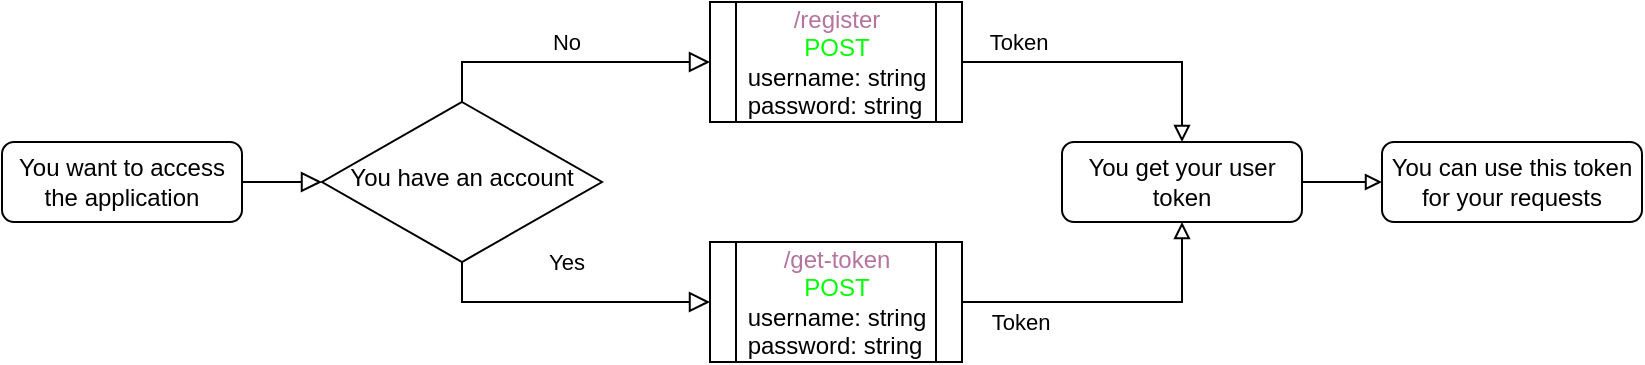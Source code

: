 <mxfile version="15.9.6" type="device"><diagram id="C5RBs43oDa-KdzZeNtuy" name="Page-1"><mxGraphModel dx="1185" dy="693" grid="1" gridSize="10" guides="1" tooltips="1" connect="1" arrows="1" fold="1" page="1" pageScale="1" pageWidth="827" pageHeight="1169" math="0" shadow="0"><root><mxCell id="WIyWlLk6GJQsqaUBKTNV-0"/><mxCell id="WIyWlLk6GJQsqaUBKTNV-1" parent="WIyWlLk6GJQsqaUBKTNV-0"/><mxCell id="WIyWlLk6GJQsqaUBKTNV-2" value="" style="rounded=0;html=1;jettySize=auto;orthogonalLoop=1;fontSize=11;endArrow=block;endFill=0;endSize=8;strokeWidth=1;shadow=0;labelBackgroundColor=none;edgeStyle=orthogonalEdgeStyle;entryX=0;entryY=0.5;entryDx=0;entryDy=0;" parent="WIyWlLk6GJQsqaUBKTNV-1" source="WIyWlLk6GJQsqaUBKTNV-3" target="WIyWlLk6GJQsqaUBKTNV-6" edge="1"><mxGeometry relative="1" as="geometry"/></mxCell><mxCell id="WIyWlLk6GJQsqaUBKTNV-3" value="You want to access the application" style="rounded=1;whiteSpace=wrap;html=1;fontSize=12;glass=0;strokeWidth=1;shadow=0;" parent="WIyWlLk6GJQsqaUBKTNV-1" vertex="1"><mxGeometry x="4" y="170" width="120" height="40" as="geometry"/></mxCell><mxCell id="WIyWlLk6GJQsqaUBKTNV-4" value="Yes" style="rounded=0;html=1;jettySize=auto;orthogonalLoop=1;fontSize=11;endArrow=block;endFill=0;endSize=8;strokeWidth=1;shadow=0;labelBackgroundColor=none;edgeStyle=orthogonalEdgeStyle;entryX=0;entryY=0.5;entryDx=0;entryDy=0;" parent="WIyWlLk6GJQsqaUBKTNV-1" source="WIyWlLk6GJQsqaUBKTNV-6" target="vQk5rJPT_HT8zL2aLn2l-1" edge="1"><mxGeometry y="20" relative="1" as="geometry"><mxPoint as="offset"/><mxPoint x="358" y="240" as="targetPoint"/><Array as="points"><mxPoint x="234" y="250"/></Array></mxGeometry></mxCell><mxCell id="WIyWlLk6GJQsqaUBKTNV-5" value="No" style="edgeStyle=orthogonalEdgeStyle;rounded=0;html=1;jettySize=auto;orthogonalLoop=1;fontSize=11;endArrow=block;endFill=0;endSize=8;strokeWidth=1;shadow=0;labelBackgroundColor=none;entryX=0;entryY=0.5;entryDx=0;entryDy=0;" parent="WIyWlLk6GJQsqaUBKTNV-1" source="WIyWlLk6GJQsqaUBKTNV-6" target="vQk5rJPT_HT8zL2aLn2l-0" edge="1"><mxGeometry y="10" relative="1" as="geometry"><mxPoint as="offset"/><mxPoint x="358" y="140" as="targetPoint"/><Array as="points"><mxPoint x="234" y="130"/></Array></mxGeometry></mxCell><mxCell id="WIyWlLk6GJQsqaUBKTNV-6" value="You have an account" style="rhombus;whiteSpace=wrap;html=1;shadow=0;fontFamily=Helvetica;fontSize=12;align=center;strokeWidth=1;spacing=6;spacingTop=-4;" parent="WIyWlLk6GJQsqaUBKTNV-1" vertex="1"><mxGeometry x="164" y="150" width="140" height="80" as="geometry"/></mxCell><mxCell id="vQk5rJPT_HT8zL2aLn2l-4" style="edgeStyle=orthogonalEdgeStyle;rounded=0;orthogonalLoop=1;jettySize=auto;html=1;exitX=1;exitY=0.5;exitDx=0;exitDy=0;entryX=0.5;entryY=0;entryDx=0;entryDy=0;fontColor=#B5739D;endArrow=block;endFill=0;" edge="1" parent="WIyWlLk6GJQsqaUBKTNV-1" source="vQk5rJPT_HT8zL2aLn2l-0" target="vQk5rJPT_HT8zL2aLn2l-3"><mxGeometry relative="1" as="geometry"/></mxCell><mxCell id="vQk5rJPT_HT8zL2aLn2l-6" value="Token" style="edgeLabel;html=1;align=center;verticalAlign=middle;resizable=0;points=[];fontColor=#000000;" vertex="1" connectable="0" parent="vQk5rJPT_HT8zL2aLn2l-4"><mxGeometry x="-0.557" y="-1" relative="1" as="geometry"><mxPoint x="-5" y="-11" as="offset"/></mxGeometry></mxCell><mxCell id="vQk5rJPT_HT8zL2aLn2l-0" value="&lt;font color=&quot;#b5739d&quot;&gt;/register&lt;br&gt;&lt;/font&gt;&lt;font color=&quot;#00ff00&quot;&gt;POST&lt;/font&gt;&lt;br&gt;&lt;div style=&quot;text-align: left&quot;&gt;username: string&lt;/div&gt;&lt;div style=&quot;text-align: left&quot;&gt;password: string&lt;/div&gt;" style="shape=process;whiteSpace=wrap;html=1;backgroundOutline=1;" vertex="1" parent="WIyWlLk6GJQsqaUBKTNV-1"><mxGeometry x="358" y="100" width="126" height="60" as="geometry"/></mxCell><mxCell id="vQk5rJPT_HT8zL2aLn2l-5" style="edgeStyle=orthogonalEdgeStyle;rounded=0;orthogonalLoop=1;jettySize=auto;html=1;exitX=1;exitY=0.5;exitDx=0;exitDy=0;fontColor=#B5739D;entryX=0.5;entryY=1;entryDx=0;entryDy=0;endArrow=block;endFill=0;" edge="1" parent="WIyWlLk6GJQsqaUBKTNV-1" source="vQk5rJPT_HT8zL2aLn2l-1" target="vQk5rJPT_HT8zL2aLn2l-3"><mxGeometry relative="1" as="geometry"><mxPoint x="584" y="190" as="targetPoint"/></mxGeometry></mxCell><mxCell id="vQk5rJPT_HT8zL2aLn2l-7" value="Token" style="edgeLabel;html=1;align=center;verticalAlign=middle;resizable=0;points=[];fontColor=#000000;" vertex="1" connectable="0" parent="vQk5rJPT_HT8zL2aLn2l-5"><mxGeometry x="-0.586" y="-1" relative="1" as="geometry"><mxPoint x="-2" y="9" as="offset"/></mxGeometry></mxCell><mxCell id="vQk5rJPT_HT8zL2aLn2l-1" value="&lt;font color=&quot;#b5739d&quot;&gt;/get-token&lt;br&gt;&lt;/font&gt;&lt;font color=&quot;#00ff00&quot;&gt;POST&lt;/font&gt;&lt;br&gt;&lt;div style=&quot;text-align: left&quot;&gt;username: string&lt;/div&gt;&lt;div style=&quot;text-align: left&quot;&gt;password: string&lt;/div&gt;" style="shape=process;whiteSpace=wrap;html=1;backgroundOutline=1;" vertex="1" parent="WIyWlLk6GJQsqaUBKTNV-1"><mxGeometry x="358" y="220" width="126" height="60" as="geometry"/></mxCell><mxCell id="vQk5rJPT_HT8zL2aLn2l-11" style="edgeStyle=orthogonalEdgeStyle;rounded=0;orthogonalLoop=1;jettySize=auto;html=1;exitX=1;exitY=0.5;exitDx=0;exitDy=0;entryX=0;entryY=0.5;entryDx=0;entryDy=0;fontColor=#000000;endArrow=block;endFill=0;" edge="1" parent="WIyWlLk6GJQsqaUBKTNV-1" source="vQk5rJPT_HT8zL2aLn2l-3" target="vQk5rJPT_HT8zL2aLn2l-9"><mxGeometry relative="1" as="geometry"/></mxCell><mxCell id="vQk5rJPT_HT8zL2aLn2l-3" value="You get your user token" style="rounded=1;whiteSpace=wrap;html=1;fontSize=12;glass=0;strokeWidth=1;shadow=0;" vertex="1" parent="WIyWlLk6GJQsqaUBKTNV-1"><mxGeometry x="534" y="170" width="120" height="40" as="geometry"/></mxCell><mxCell id="vQk5rJPT_HT8zL2aLn2l-9" value="You can use this token for your requests" style="rounded=1;whiteSpace=wrap;html=1;fontSize=12;glass=0;strokeWidth=1;shadow=0;" vertex="1" parent="WIyWlLk6GJQsqaUBKTNV-1"><mxGeometry x="694" y="170" width="130" height="40" as="geometry"/></mxCell></root></mxGraphModel></diagram></mxfile>